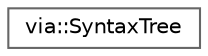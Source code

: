 digraph "Graphical Class Hierarchy"
{
 // LATEX_PDF_SIZE
  bgcolor="transparent";
  edge [fontname=Helvetica,fontsize=10,labelfontname=Helvetica,labelfontsize=10];
  node [fontname=Helvetica,fontsize=10,shape=box,height=0.2,width=0.4];
  rankdir="LR";
  Node0 [id="Node000000",label="via::SyntaxTree",height=0.2,width=0.4,color="grey40", fillcolor="white", style="filled",URL="$classvia_1_1SyntaxTree.html",tooltip=" "];
}
